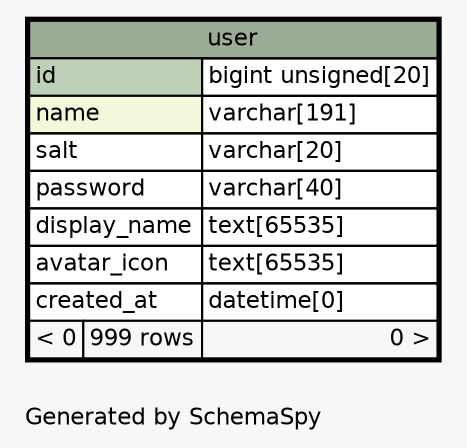 // dot 2.38.0 on Linux 4.4.0-116-generic
// SchemaSpy rev 590
digraph "oneDegreeRelationshipsDiagram" {
  graph [
    rankdir="RL"
    bgcolor="#f7f7f7"
    label="\nGenerated by SchemaSpy"
    labeljust="l"
    nodesep="0.18"
    ranksep="0.46"
    fontname="Helvetica"
    fontsize="11"
  ];
  node [
    fontname="Helvetica"
    fontsize="11"
    shape="plaintext"
  ];
  edge [
    arrowsize="0.8"
  ];
  "user" [
    label=<
    <TABLE BORDER="2" CELLBORDER="1" CELLSPACING="0" BGCOLOR="#ffffff">
      <TR><TD COLSPAN="3" BGCOLOR="#9bab96" ALIGN="CENTER">user</TD></TR>
      <TR><TD PORT="id" COLSPAN="2" BGCOLOR="#bed1b8" ALIGN="LEFT">id</TD><TD PORT="id.type" ALIGN="LEFT">bigint unsigned[20]</TD></TR>
      <TR><TD PORT="name" COLSPAN="2" BGCOLOR="#f4f7da" ALIGN="LEFT">name</TD><TD PORT="name.type" ALIGN="LEFT">varchar[191]</TD></TR>
      <TR><TD PORT="salt" COLSPAN="2" ALIGN="LEFT">salt</TD><TD PORT="salt.type" ALIGN="LEFT">varchar[20]</TD></TR>
      <TR><TD PORT="password" COLSPAN="2" ALIGN="LEFT">password</TD><TD PORT="password.type" ALIGN="LEFT">varchar[40]</TD></TR>
      <TR><TD PORT="display_name" COLSPAN="2" ALIGN="LEFT">display_name</TD><TD PORT="display_name.type" ALIGN="LEFT">text[65535]</TD></TR>
      <TR><TD PORT="avatar_icon" COLSPAN="2" ALIGN="LEFT">avatar_icon</TD><TD PORT="avatar_icon.type" ALIGN="LEFT">text[65535]</TD></TR>
      <TR><TD PORT="created_at" COLSPAN="2" ALIGN="LEFT">created_at</TD><TD PORT="created_at.type" ALIGN="LEFT">datetime[0]</TD></TR>
      <TR><TD ALIGN="LEFT" BGCOLOR="#f7f7f7">&lt; 0</TD><TD ALIGN="RIGHT" BGCOLOR="#f7f7f7">999 rows</TD><TD ALIGN="RIGHT" BGCOLOR="#f7f7f7">0 &gt;</TD></TR>
    </TABLE>>
    URL="user.html"
    tooltip="user"
  ];
}
